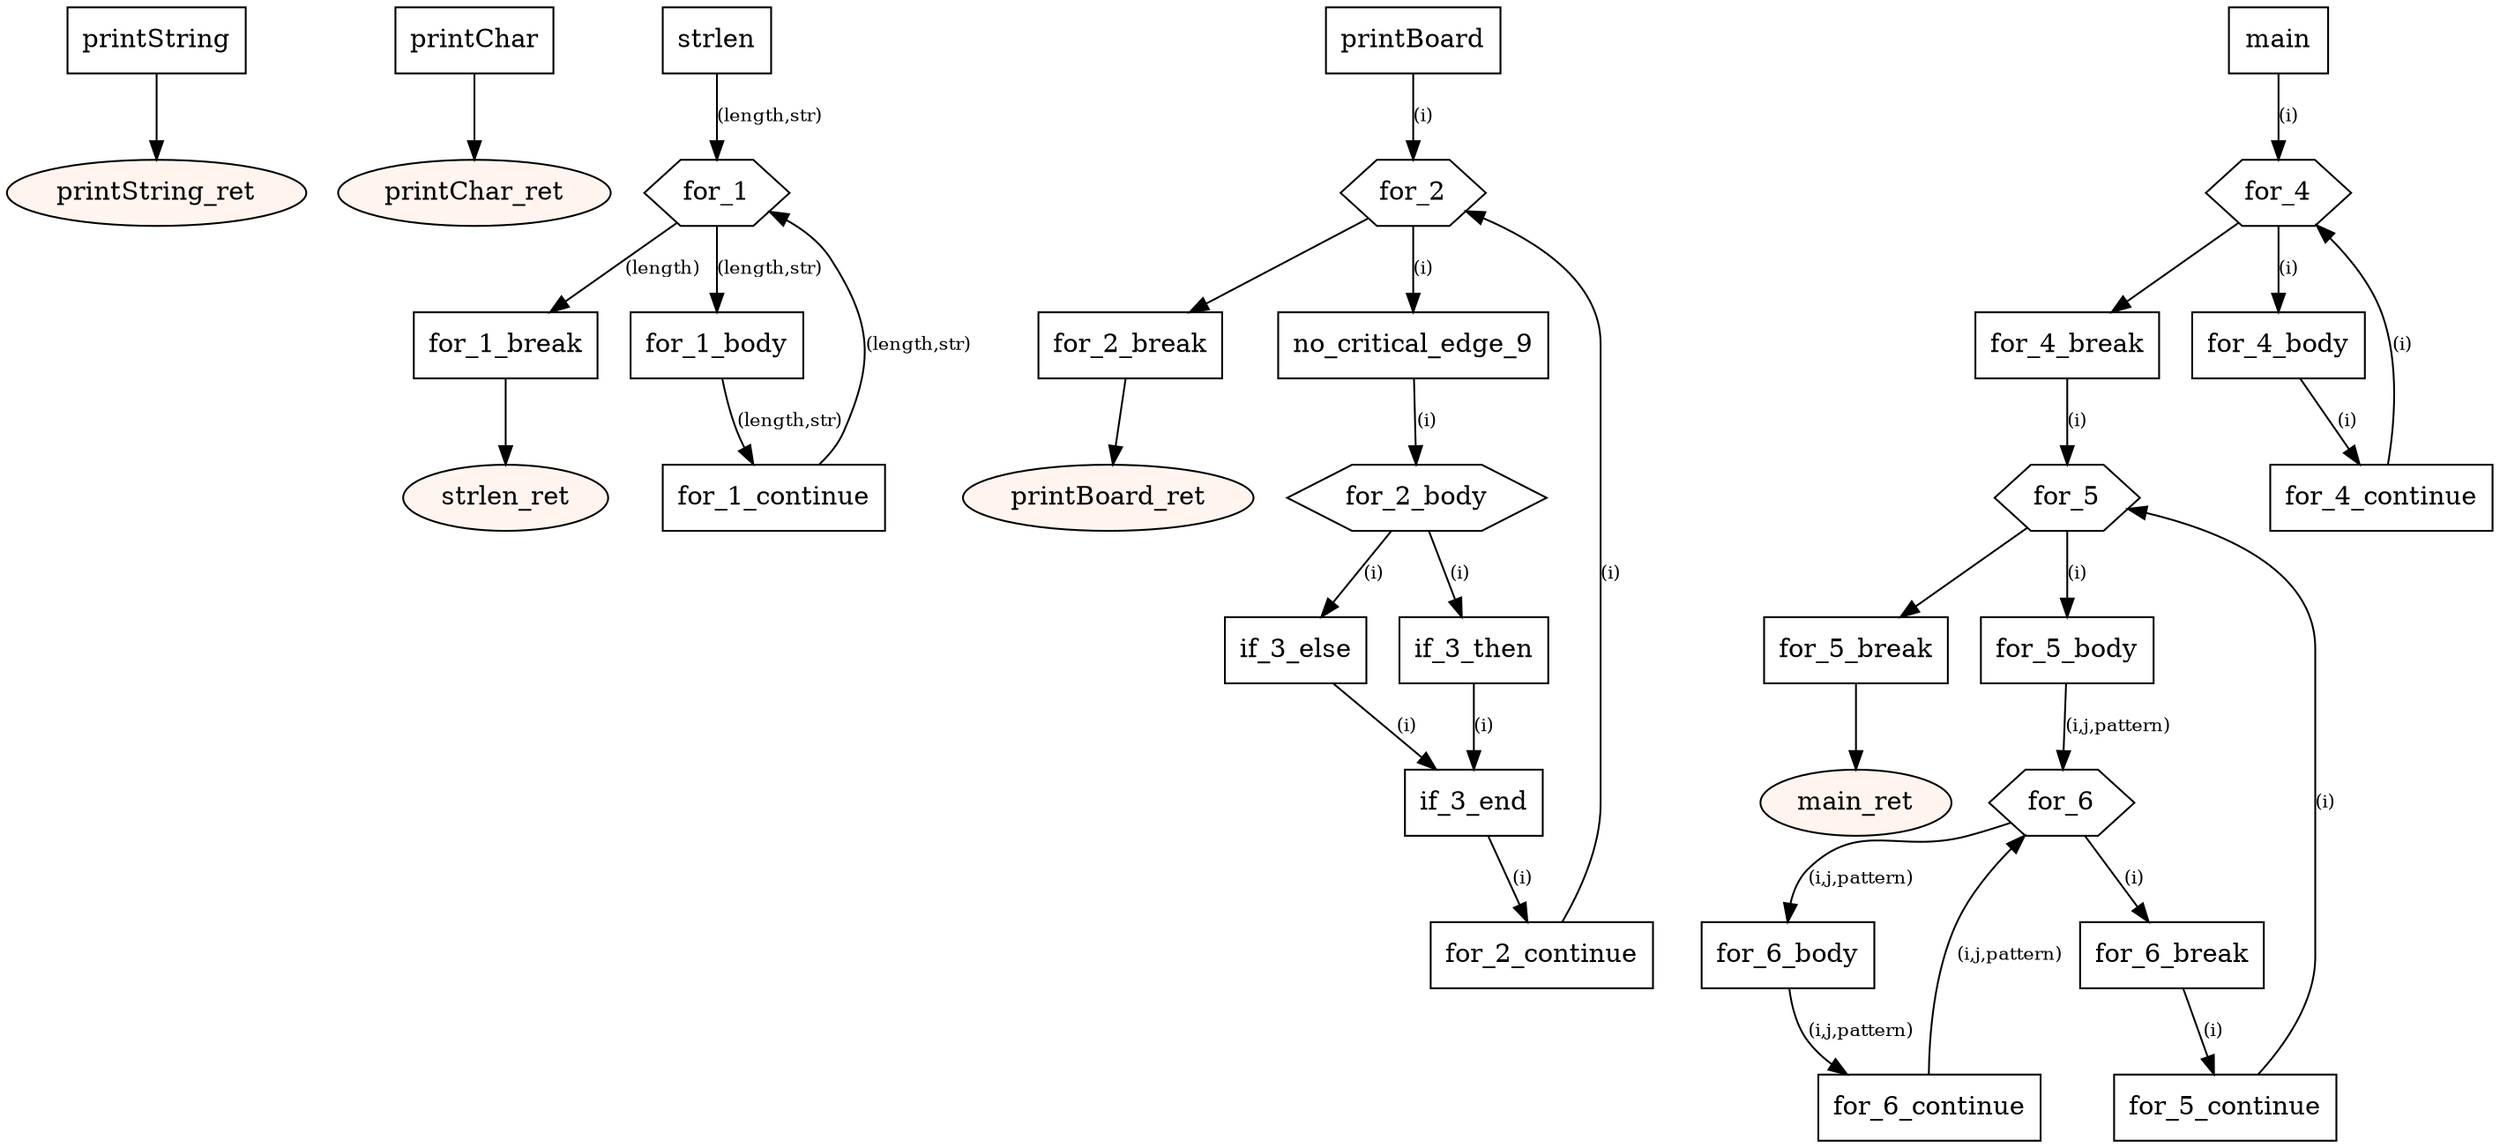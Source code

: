 digraph program {
	edge[fontsize="10pt"];
	subgraph fn_printString {
		BasicBlock_0_printString [label="printString",shape=box];
		BasicBlock_0_printString -> BasicBlock_0_printString_ret;
		BasicBlock_0_printString_ret [label="printString_ret",shape=oval,style=filled,fillcolor="#fff5ee"];
	}
	subgraph fn_printChar {
		BasicBlock_1_printChar [label="printChar",shape=box];
		BasicBlock_1_printChar -> BasicBlock_1_printChar_ret;
		BasicBlock_1_printChar_ret [label="printChar_ret",shape=oval,style=filled,fillcolor="#fff5ee"];
	}
	subgraph fn_strlen {
		BasicBlock_2_strlen [label="strlen",shape=box];
		BasicBlock_2_strlen -> BasicBlock_2_for_1 [label="(length,str)"];
		BasicBlock_2_for_1 [label="for_1",shape=hexagon];
		BasicBlock_2_for_1 -> BasicBlock_2_for_1_break [label="(length)"];
		BasicBlock_2_for_1 -> BasicBlock_2_for_1_body [label="(length,str)"];
		BasicBlock_2_for_1_body [label="for_1_body",shape=box];
		BasicBlock_2_for_1_body -> BasicBlock_2_for_1_continue [label="(length,str)"];
		BasicBlock_2_for_1_continue [label="for_1_continue",shape=box];
		BasicBlock_2_for_1_continue -> BasicBlock_2_for_1 [label="(length,str)"];
		BasicBlock_2_for_1_break [label="for_1_break",shape=box];
		BasicBlock_2_for_1_break -> BasicBlock_2_strlen_ret;
		BasicBlock_2_strlen_ret [label="strlen_ret",shape=oval,style=filled,fillcolor="#fff5ee"];
	}
	subgraph fn_printBoard {
		BasicBlock_3_printBoard [label="printBoard",shape=box];
		BasicBlock_3_printBoard -> BasicBlock_3_for_2 [label="(i)"];
		BasicBlock_3_for_2 [label="for_2",shape=hexagon];
		BasicBlock_3_for_2 -> BasicBlock_3_for_2_break;
		BasicBlock_3_for_2 -> BasicBlock_3_no_critical_edge_9 [label="(i)"];
		BasicBlock_3_no_critical_edge_9 [label="no_critical_edge_9",shape=box];
		BasicBlock_3_no_critical_edge_9 -> BasicBlock_3_for_2_body [label="(i)"];
		BasicBlock_3_for_2_body [label="for_2_body",shape=hexagon];
		BasicBlock_3_for_2_body -> BasicBlock_3_if_3_else [label="(i)"];
		BasicBlock_3_for_2_body -> BasicBlock_3_if_3_then [label="(i)"];
		BasicBlock_3_if_3_then [label="if_3_then",shape=box];
		BasicBlock_3_if_3_then -> BasicBlock_3_if_3_end [label="(i)"];
		BasicBlock_3_if_3_else [label="if_3_else",shape=box];
		BasicBlock_3_if_3_else -> BasicBlock_3_if_3_end [label="(i)"];
		BasicBlock_3_if_3_end [label="if_3_end",shape=box];
		BasicBlock_3_if_3_end -> BasicBlock_3_for_2_continue [label="(i)"];
		BasicBlock_3_for_2_continue [label="for_2_continue",shape=box];
		BasicBlock_3_for_2_continue -> BasicBlock_3_for_2 [label="(i)"];
		BasicBlock_3_for_2_break [label="for_2_break",shape=box];
		BasicBlock_3_for_2_break -> BasicBlock_3_printBoard_ret;
		BasicBlock_3_printBoard_ret [label="printBoard_ret",shape=oval,style=filled,fillcolor="#fff5ee"];
	}
	subgraph fn_main {
		BasicBlock_4_main [label="main",shape=box];
		BasicBlock_4_main -> BasicBlock_4_for_4 [label="(i)"];
		BasicBlock_4_for_4 [label="for_4",shape=hexagon];
		BasicBlock_4_for_4 -> BasicBlock_4_for_4_break;
		BasicBlock_4_for_4 -> BasicBlock_4_for_4_body [label="(i)"];
		BasicBlock_4_for_4_body [label="for_4_body",shape=box];
		BasicBlock_4_for_4_body -> BasicBlock_4_for_4_continue [label="(i)"];
		BasicBlock_4_for_4_continue [label="for_4_continue",shape=box];
		BasicBlock_4_for_4_continue -> BasicBlock_4_for_4 [label="(i)"];
		BasicBlock_4_for_4_break [label="for_4_break",shape=box];
		BasicBlock_4_for_4_break -> BasicBlock_4_for_5 [label="(i)"];
		BasicBlock_4_for_5 [label="for_5",shape=hexagon];
		BasicBlock_4_for_5 -> BasicBlock_4_for_5_break;
		BasicBlock_4_for_5 -> BasicBlock_4_for_5_body [label="(i)"];
		BasicBlock_4_for_5_body [label="for_5_body",shape=box];
		BasicBlock_4_for_5_body -> BasicBlock_4_for_6 [label="(i,j,pattern)"];
		BasicBlock_4_for_6 [label="for_6",shape=hexagon];
		BasicBlock_4_for_6 -> BasicBlock_4_for_6_break [label="(i)"];
		BasicBlock_4_for_6 -> BasicBlock_4_for_6_body [label="(i,j,pattern)"];
		BasicBlock_4_for_6_body [label="for_6_body",shape=box];
		BasicBlock_4_for_6_body -> BasicBlock_4_for_6_continue [label="(i,j,pattern)"];
		BasicBlock_4_for_6_continue [label="for_6_continue",shape=box];
		BasicBlock_4_for_6_continue -> BasicBlock_4_for_6 [label="(i,j,pattern)"];
		BasicBlock_4_for_6_break [label="for_6_break",shape=box];
		BasicBlock_4_for_6_break -> BasicBlock_4_for_5_continue [label="(i)"];
		BasicBlock_4_for_5_continue [label="for_5_continue",shape=box];
		BasicBlock_4_for_5_continue -> BasicBlock_4_for_5 [label="(i)"];
		BasicBlock_4_for_5_break [label="for_5_break",shape=box];
		BasicBlock_4_for_5_break -> BasicBlock_4_main_ret;
		BasicBlock_4_main_ret [label="main_ret",shape=oval,style=filled,fillcolor="#fff5ee"];
	}
}
